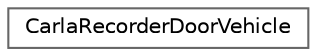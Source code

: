 digraph "类继承关系图"
{
 // INTERACTIVE_SVG=YES
 // LATEX_PDF_SIZE
  bgcolor="transparent";
  edge [fontname=Helvetica,fontsize=10,labelfontname=Helvetica,labelfontsize=10];
  node [fontname=Helvetica,fontsize=10,shape=box,height=0.2,width=0.4];
  rankdir="LR";
  Node0 [id="Node000000",label="CarlaRecorderDoorVehicle",height=0.2,width=0.4,color="grey40", fillcolor="white", style="filled",URL="$dd/d8d/structCarlaRecorderDoorVehicle.html",tooltip=" "];
}
